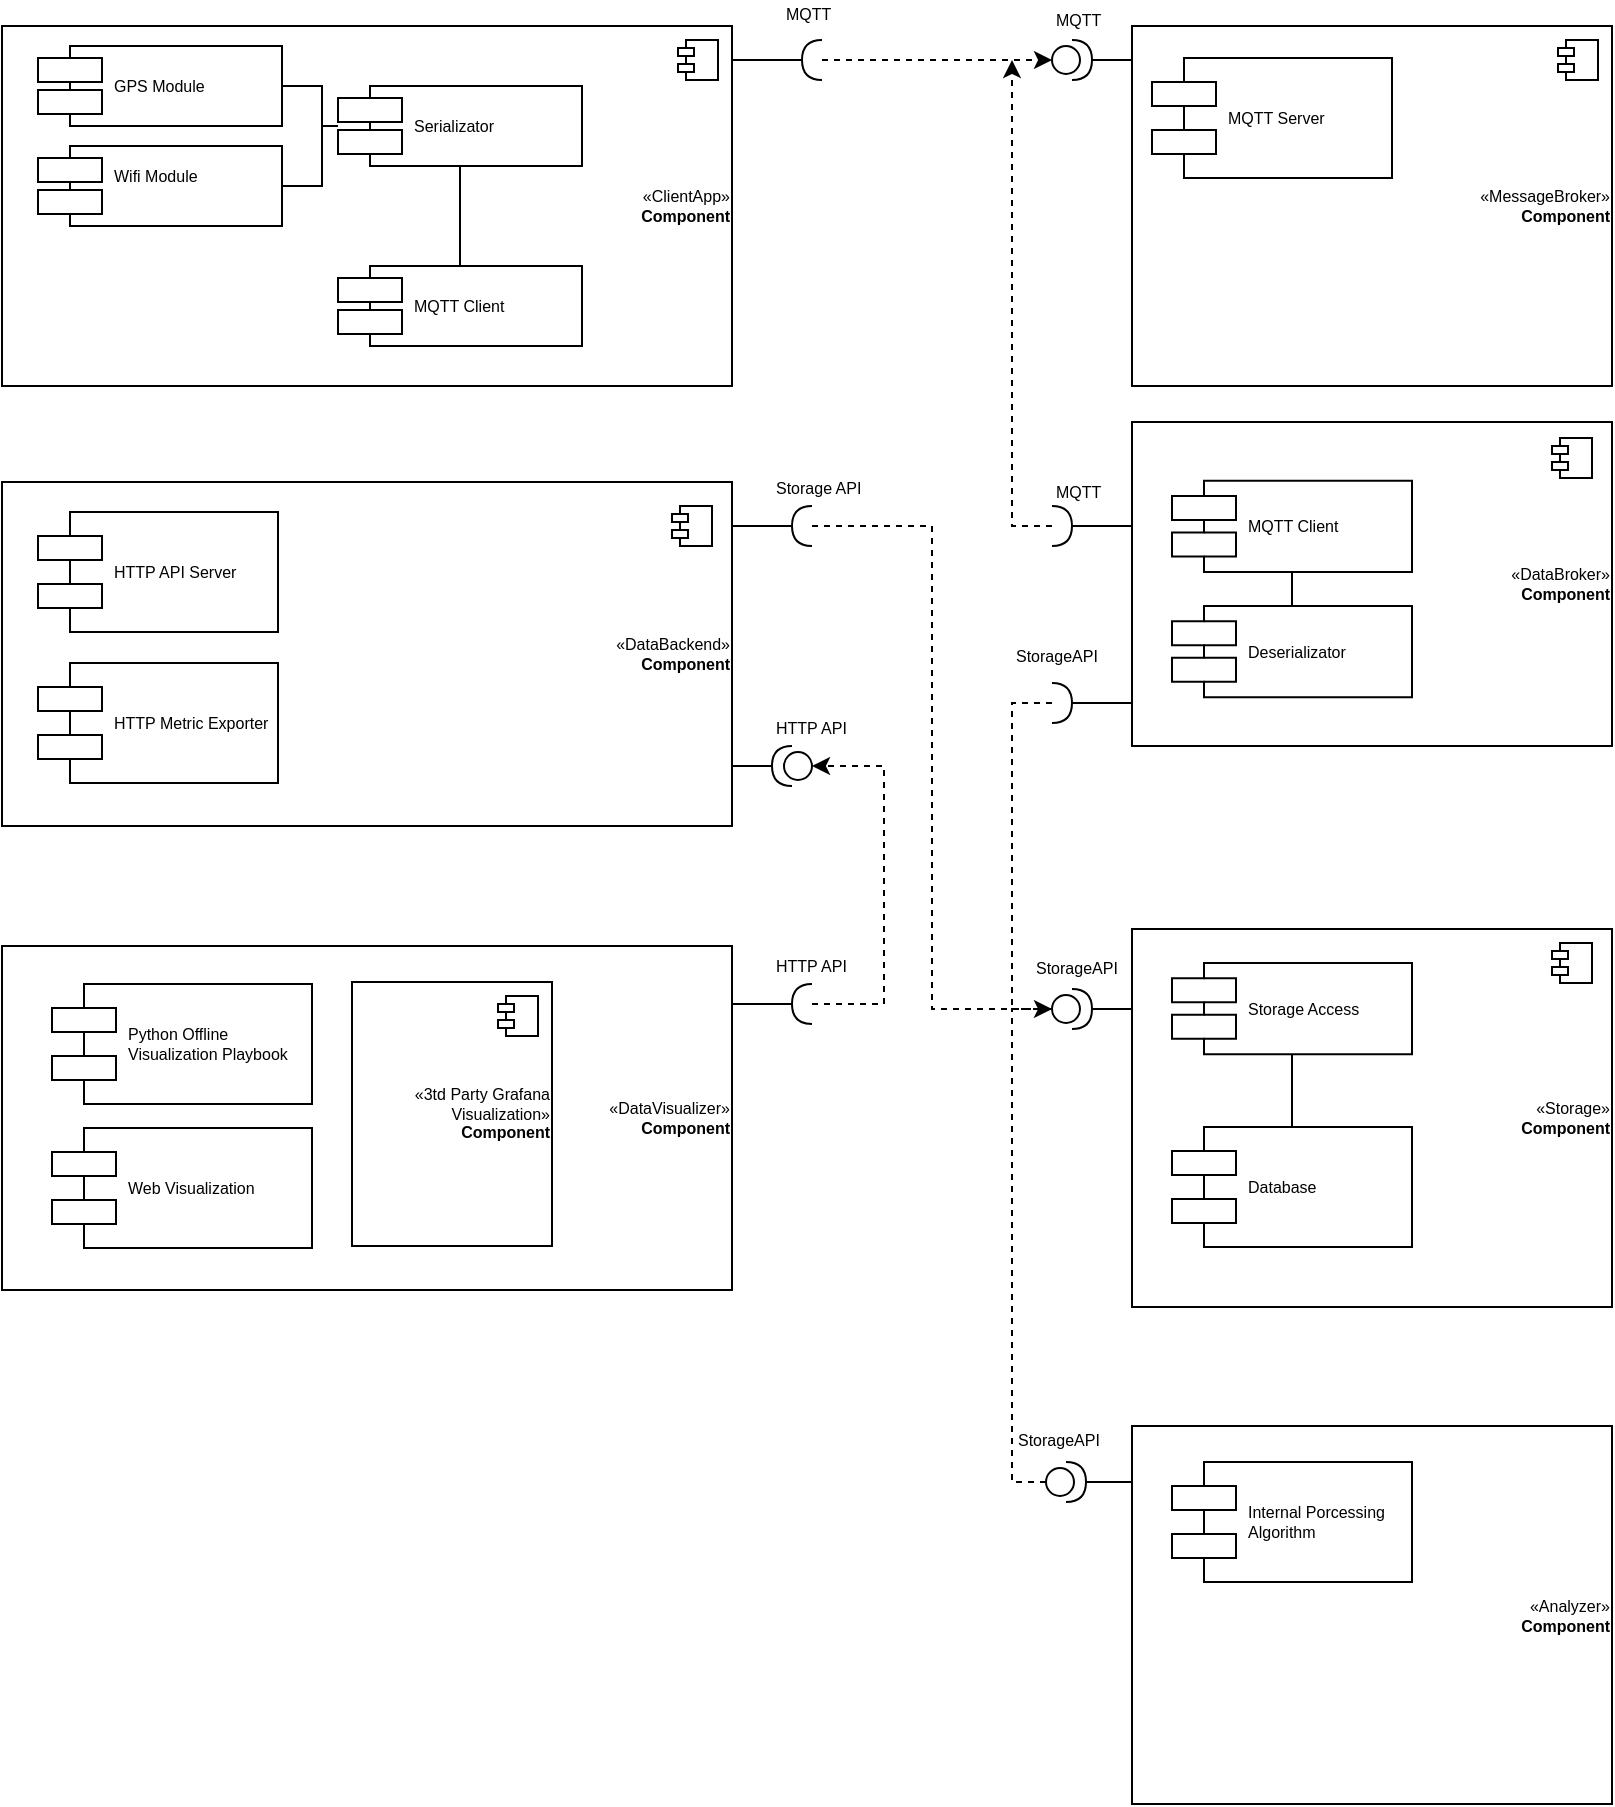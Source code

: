 <mxfile version="10.8.0" type="device"><diagram name="Component Diagram" id="b5b7bab2-c9e2-2cf4-8b2a-24fd1a2a6d21"><mxGraphModel dx="1385" dy="329" grid="1" gridSize="10" guides="1" tooltips="1" connect="1" arrows="1" fold="1" page="1" pageScale="1" pageWidth="827" pageHeight="1169" background="#ffffff" math="0" shadow="0"><root><mxCell id="0"/><mxCell id="1" parent="0"/><mxCell id="DGhR6vJK3DTK3yI-jcU2-81" value="" style="group" parent="1" vertex="1" connectable="0"><mxGeometry x="-821" y="67" width="430" height="193" as="geometry"/></mxCell><mxCell id="DGhR6vJK3DTK3yI-jcU2-48" value="«ClientApp»&lt;br&gt;&lt;b&gt;Component&lt;/b&gt;" style="html=1;fontSize=8;align=right;" parent="DGhR6vJK3DTK3yI-jcU2-81" vertex="1"><mxGeometry y="13" width="365" height="180" as="geometry"/></mxCell><mxCell id="DGhR6vJK3DTK3yI-jcU2-49" value="" style="shape=component;jettyWidth=8;jettyHeight=4;" parent="DGhR6vJK3DTK3yI-jcU2-48" vertex="1"><mxGeometry x="1" width="20" height="20" relative="1" as="geometry"><mxPoint x="-27" y="7" as="offset"/></mxGeometry></mxCell><mxCell id="DGhR6vJK3DTK3yI-jcU2-61" style="edgeStyle=orthogonalEdgeStyle;rounded=0;orthogonalLoop=1;jettySize=auto;html=1;endArrow=none;endFill=0;fontSize=8;" parent="DGhR6vJK3DTK3yI-jcU2-48" source="DGhR6vJK3DTK3yI-jcU2-56" target="DGhR6vJK3DTK3yI-jcU2-58" edge="1"><mxGeometry relative="1" as="geometry"/></mxCell><mxCell id="DGhR6vJK3DTK3yI-jcU2-56" value="GPS Module" style="shape=component;align=left;spacingLeft=36;fontSize=8;" parent="DGhR6vJK3DTK3yI-jcU2-48" vertex="1"><mxGeometry x="18" y="10" width="122" height="40" as="geometry"/></mxCell><mxCell id="DGhR6vJK3DTK3yI-jcU2-65" style="edgeStyle=orthogonalEdgeStyle;rounded=0;orthogonalLoop=1;jettySize=auto;html=1;endArrow=none;endFill=0;fontSize=8;" parent="DGhR6vJK3DTK3yI-jcU2-48" source="DGhR6vJK3DTK3yI-jcU2-58" target="DGhR6vJK3DTK3yI-jcU2-64" edge="1"><mxGeometry relative="1" as="geometry"/></mxCell><mxCell id="DGhR6vJK3DTK3yI-jcU2-58" value="Serializator" style="shape=component;align=left;spacingLeft=36;fontSize=8;" parent="DGhR6vJK3DTK3yI-jcU2-48" vertex="1"><mxGeometry x="168" y="30" width="122" height="40" as="geometry"/></mxCell><mxCell id="DGhR6vJK3DTK3yI-jcU2-62" style="edgeStyle=orthogonalEdgeStyle;rounded=0;orthogonalLoop=1;jettySize=auto;html=1;endArrow=none;endFill=0;fontSize=8;" parent="DGhR6vJK3DTK3yI-jcU2-48" source="DGhR6vJK3DTK3yI-jcU2-60" target="DGhR6vJK3DTK3yI-jcU2-58" edge="1"><mxGeometry relative="1" as="geometry"/></mxCell><mxCell id="DGhR6vJK3DTK3yI-jcU2-60" value="Wifi Module&#10;" style="shape=component;align=left;spacingLeft=36;fontSize=8;" parent="DGhR6vJK3DTK3yI-jcU2-48" vertex="1"><mxGeometry x="18" y="60" width="122" height="40" as="geometry"/></mxCell><mxCell id="DGhR6vJK3DTK3yI-jcU2-64" value="MQTT Client" style="shape=component;align=left;spacingLeft=36;fontSize=8;" parent="DGhR6vJK3DTK3yI-jcU2-48" vertex="1"><mxGeometry x="168" y="120" width="122" height="40" as="geometry"/></mxCell><mxCell id="DGhR6vJK3DTK3yI-jcU2-78" value="" style="group" parent="DGhR6vJK3DTK3yI-jcU2-81" vertex="1" connectable="0"><mxGeometry x="390" width="40" height="40" as="geometry"/></mxCell><mxCell id="DGhR6vJK3DTK3yI-jcU2-50" value="" style="shape=requiredInterface;html=1;verticalLabelPosition=bottom;fontSize=8;align=right;direction=west;" parent="DGhR6vJK3DTK3yI-jcU2-78" vertex="1"><mxGeometry x="10" y="20" width="10" height="20" as="geometry"/></mxCell><mxCell id="DGhR6vJK3DTK3yI-jcU2-52" value="MQTT" style="text;html=1;resizable=0;points=[];autosize=1;align=left;verticalAlign=top;spacingTop=-4;fontSize=8;" parent="DGhR6vJK3DTK3yI-jcU2-78" vertex="1"><mxGeometry width="40" height="10" as="geometry"/></mxCell><mxCell id="DGhR6vJK3DTK3yI-jcU2-80" style="edgeStyle=orthogonalEdgeStyle;rounded=0;orthogonalLoop=1;jettySize=auto;html=1;entryX=1;entryY=0.5;entryDx=0;entryDy=0;entryPerimeter=0;endArrow=none;endFill=0;fontSize=8;" parent="DGhR6vJK3DTK3yI-jcU2-81" source="DGhR6vJK3DTK3yI-jcU2-48" target="DGhR6vJK3DTK3yI-jcU2-50" edge="1"><mxGeometry relative="1" as="geometry"><Array as="points"><mxPoint x="370" y="30"/><mxPoint x="370" y="30"/></Array></mxGeometry></mxCell><mxCell id="DGhR6vJK3DTK3yI-jcU2-92" value="" style="group" parent="1" vertex="1" connectable="0"><mxGeometry x="-296" y="70" width="280" height="190" as="geometry"/></mxCell><mxCell id="DGhR6vJK3DTK3yI-jcU2-82" value="«MessageBroker»&lt;br&gt;&lt;b&gt;Component&lt;/b&gt;" style="html=1;fontSize=8;align=right;" parent="DGhR6vJK3DTK3yI-jcU2-92" vertex="1"><mxGeometry x="40" y="10" width="240" height="180" as="geometry"/></mxCell><mxCell id="DGhR6vJK3DTK3yI-jcU2-83" value="" style="shape=component;jettyWidth=8;jettyHeight=4;" parent="DGhR6vJK3DTK3yI-jcU2-82" vertex="1"><mxGeometry x="1" width="20" height="20" relative="1" as="geometry"><mxPoint x="-27" y="7" as="offset"/></mxGeometry></mxCell><mxCell id="DGhR6vJK3DTK3yI-jcU2-87" value="MQTT Server" style="shape=component;align=left;spacingLeft=36;fontSize=8;" parent="DGhR6vJK3DTK3yI-jcU2-82" vertex="1"><mxGeometry x="10" y="16" width="120" height="60" as="geometry"/></mxCell><mxCell id="DGhR6vJK3DTK3yI-jcU2-84" value="" style="shape=providedRequiredInterface;html=1;verticalLabelPosition=bottom;fontSize=8;align=right;" parent="DGhR6vJK3DTK3yI-jcU2-92" vertex="1"><mxGeometry y="17" width="20" height="20" as="geometry"/></mxCell><mxCell id="DGhR6vJK3DTK3yI-jcU2-91" style="edgeStyle=orthogonalEdgeStyle;rounded=0;orthogonalLoop=1;jettySize=auto;html=1;endArrow=none;endFill=0;fontSize=8;" parent="DGhR6vJK3DTK3yI-jcU2-92" source="DGhR6vJK3DTK3yI-jcU2-82" target="DGhR6vJK3DTK3yI-jcU2-84" edge="1"><mxGeometry relative="1" as="geometry"><Array as="points"><mxPoint x="30" y="27"/><mxPoint x="30" y="27"/></Array></mxGeometry></mxCell><mxCell id="DGhR6vJK3DTK3yI-jcU2-88" value="MQTT" style="text;html=1;resizable=0;points=[];autosize=1;align=left;verticalAlign=top;spacingTop=-4;fontSize=8;" parent="DGhR6vJK3DTK3yI-jcU2-92" vertex="1"><mxGeometry width="40" height="10" as="geometry"/></mxCell><mxCell id="DGhR6vJK3DTK3yI-jcU2-116" style="edgeStyle=orthogonalEdgeStyle;rounded=0;orthogonalLoop=1;jettySize=auto;html=1;entryX=1;entryY=0.5;entryDx=0;entryDy=0;entryPerimeter=0;endArrow=none;endFill=0;fontSize=8;" parent="1" source="DGhR6vJK3DTK3yI-jcU2-112" target="DGhR6vJK3DTK3yI-jcU2-115" edge="1"><mxGeometry relative="1" as="geometry"><Array as="points"><mxPoint x="-266" y="571.5"/><mxPoint x="-266" y="571.5"/></Array></mxGeometry></mxCell><mxCell id="DGhR6vJK3DTK3yI-jcU2-112" value="«Storage»&lt;br&gt;&lt;b&gt;Component&lt;/b&gt;" style="html=1;fontSize=8;align=right;" parent="1" vertex="1"><mxGeometry x="-256" y="531.5" width="240" height="189" as="geometry"/></mxCell><mxCell id="DGhR6vJK3DTK3yI-jcU2-119" value="" style="group" parent="1" vertex="1" connectable="0"><mxGeometry x="-306" y="543.5" width="60" height="38" as="geometry"/></mxCell><mxCell id="DGhR6vJK3DTK3yI-jcU2-115" value="" style="shape=providedRequiredInterface;html=1;verticalLabelPosition=bottom;fontSize=8;align=right;" parent="DGhR6vJK3DTK3yI-jcU2-119" vertex="1"><mxGeometry x="10" y="18" width="20" height="20" as="geometry"/></mxCell><mxCell id="DGhR6vJK3DTK3yI-jcU2-117" value="StorageAPI" style="text;html=1;resizable=0;points=[];autosize=1;align=left;verticalAlign=top;spacingTop=-4;fontSize=8;" parent="DGhR6vJK3DTK3yI-jcU2-119" vertex="1"><mxGeometry width="60" height="10" as="geometry"/></mxCell><mxCell id="DGhR6vJK3DTK3yI-jcU2-94" value="" style="shape=component;jettyWidth=8;jettyHeight=4;" parent="1" vertex="1"><mxGeometry x="1" width="20" height="20" relative="1" as="geometry"><mxPoint x="-46" y="538.5" as="offset"/></mxGeometry></mxCell><mxCell id="DGhR6vJK3DTK3yI-jcU2-135" style="edgeStyle=orthogonalEdgeStyle;rounded=0;orthogonalLoop=1;jettySize=auto;html=1;entryX=1;entryY=0.5;entryDx=0;entryDy=0;entryPerimeter=0;endArrow=none;endFill=0;fontSize=8;" parent="1" source="DGhR6vJK3DTK3yI-jcU2-126" target="DGhR6vJK3DTK3yI-jcU2-133" edge="1"><mxGeometry relative="1" as="geometry"><Array as="points"><mxPoint x="-446" y="330"/><mxPoint x="-446" y="330"/></Array></mxGeometry></mxCell><mxCell id="DGhR6vJK3DTK3yI-jcU2-136" style="edgeStyle=orthogonalEdgeStyle;rounded=0;orthogonalLoop=1;jettySize=auto;html=1;entryX=1;entryY=0.5;entryDx=0;entryDy=0;entryPerimeter=0;endArrow=none;endFill=0;fontSize=8;" parent="1" source="DGhR6vJK3DTK3yI-jcU2-126" target="DGhR6vJK3DTK3yI-jcU2-134" edge="1"><mxGeometry relative="1" as="geometry"><Array as="points"><mxPoint x="-446" y="450"/><mxPoint x="-446" y="450"/></Array></mxGeometry></mxCell><mxCell id="DGhR6vJK3DTK3yI-jcU2-126" value="«DataBackend»&lt;br&gt;&lt;b&gt;Component&lt;/b&gt;" style="html=1;fontSize=8;align=right;" parent="1" vertex="1"><mxGeometry x="-821" y="308" width="365" height="172" as="geometry"/></mxCell><mxCell id="DGhR6vJK3DTK3yI-jcU2-113" value="" style="shape=component;jettyWidth=8;jettyHeight=4;" parent="1" vertex="1"><mxGeometry x="1" width="20" height="20" relative="1" as="geometry"><mxPoint x="-486" y="320" as="offset"/></mxGeometry></mxCell><mxCell id="DGhR6vJK3DTK3yI-jcU2-114" value="Database" style="shape=component;align=left;spacingLeft=36;fontSize=8;" parent="1" vertex="1"><mxGeometry x="-236" y="630.5" width="120" height="60" as="geometry"/></mxCell><mxCell id="DGhR6vJK3DTK3yI-jcU2-129" style="edgeStyle=orthogonalEdgeStyle;rounded=0;orthogonalLoop=1;jettySize=auto;html=1;endArrow=none;endFill=0;fontSize=8;" parent="1" source="DGhR6vJK3DTK3yI-jcU2-128" target="DGhR6vJK3DTK3yI-jcU2-114" edge="1"><mxGeometry relative="1" as="geometry"/></mxCell><mxCell id="DGhR6vJK3DTK3yI-jcU2-128" value="Storage Access" style="shape=component;align=left;spacingLeft=36;fontSize=8;" parent="1" vertex="1"><mxGeometry x="-236" y="548.447" width="120" height="45.646" as="geometry"/></mxCell><mxCell id="DGhR6vJK3DTK3yI-jcU2-93" value="«&lt;span&gt;DataBroker&lt;/span&gt;&lt;span&gt;»&lt;/span&gt;&lt;br&gt;&lt;b&gt;Component&lt;/b&gt;" style="html=1;fontSize=8;align=right;" parent="1" vertex="1"><mxGeometry x="-256" y="278" width="240" height="162" as="geometry"/></mxCell><mxCell id="DGhR6vJK3DTK3yI-jcU2-155" style="edgeStyle=orthogonalEdgeStyle;rounded=0;orthogonalLoop=1;jettySize=auto;html=1;dashed=1;endArrow=classic;endFill=1;fontSize=8;" parent="1" source="DGhR6vJK3DTK3yI-jcU2-95" edge="1"><mxGeometry relative="1" as="geometry"><mxPoint x="-316" y="97" as="targetPoint"/><Array as="points"><mxPoint x="-316" y="330"/><mxPoint x="-316" y="97"/></Array></mxGeometry></mxCell><mxCell id="DGhR6vJK3DTK3yI-jcU2-95" value="" style="shape=requiredInterface;html=1;verticalLabelPosition=bottom;fontSize=8;align=right;" parent="1" vertex="1"><mxGeometry x="-296" y="320" width="10" height="20" as="geometry"/></mxCell><mxCell id="DGhR6vJK3DTK3yI-jcU2-97" style="edgeStyle=orthogonalEdgeStyle;rounded=0;orthogonalLoop=1;jettySize=auto;html=1;entryX=1;entryY=0.5;entryDx=0;entryDy=0;entryPerimeter=0;endArrow=none;endFill=0;fontSize=8;" parent="1" source="DGhR6vJK3DTK3yI-jcU2-93" target="DGhR6vJK3DTK3yI-jcU2-95" edge="1"><mxGeometry relative="1" as="geometry"><Array as="points"><mxPoint x="-266" y="330"/><mxPoint x="-266" y="330"/></Array></mxGeometry></mxCell><mxCell id="DGhR6vJK3DTK3yI-jcU2-99" value="MQTT" style="text;html=1;resizable=0;points=[];autosize=1;align=left;verticalAlign=top;spacingTop=-4;fontSize=8;" parent="1" vertex="1"><mxGeometry x="-296" y="306" width="40" height="10" as="geometry"/></mxCell><mxCell id="DGhR6vJK3DTK3yI-jcU2-101" value="StorageAPI" style="text;html=1;resizable=0;points=[];autosize=1;align=left;verticalAlign=top;spacingTop=-4;fontSize=8;" parent="1" vertex="1"><mxGeometry x="-316" y="388" width="60" height="10" as="geometry"/></mxCell><mxCell id="DGhR6vJK3DTK3yI-jcU2-156" style="edgeStyle=orthogonalEdgeStyle;rounded=0;orthogonalLoop=1;jettySize=auto;html=1;dashed=1;endArrow=none;endFill=0;fontSize=8;" parent="1" source="DGhR6vJK3DTK3yI-jcU2-104" edge="1"><mxGeometry relative="1" as="geometry"><mxPoint x="-316" y="571" as="targetPoint"/><Array as="points"><mxPoint x="-316" y="419"/><mxPoint x="-316" y="571"/></Array></mxGeometry></mxCell><mxCell id="DGhR6vJK3DTK3yI-jcU2-104" value="" style="shape=requiredInterface;html=1;verticalLabelPosition=bottom;fontSize=8;align=right;" parent="1" vertex="1"><mxGeometry x="-296" y="408.5" width="10" height="20" as="geometry"/></mxCell><mxCell id="DGhR6vJK3DTK3yI-jcU2-98" style="edgeStyle=orthogonalEdgeStyle;rounded=0;orthogonalLoop=1;jettySize=auto;html=1;entryX=1;entryY=0.5;entryDx=0;entryDy=0;entryPerimeter=0;endArrow=none;endFill=0;fontSize=8;" parent="1" source="DGhR6vJK3DTK3yI-jcU2-93" target="DGhR6vJK3DTK3yI-jcU2-104" edge="1"><mxGeometry relative="1" as="geometry"><mxPoint x="-276" y="389" as="targetPoint"/><Array as="points"><mxPoint x="-286" y="419"/></Array></mxGeometry></mxCell><mxCell id="DGhR6vJK3DTK3yI-jcU2-139" style="edgeStyle=orthogonalEdgeStyle;rounded=0;orthogonalLoop=1;jettySize=auto;html=1;entryX=0.5;entryY=0;entryDx=0;entryDy=0;endArrow=none;endFill=0;fontSize=8;" parent="1" source="DGhR6vJK3DTK3yI-jcU2-102" target="DGhR6vJK3DTK3yI-jcU2-103" edge="1"><mxGeometry relative="1" as="geometry"/></mxCell><mxCell id="DGhR6vJK3DTK3yI-jcU2-102" value="MQTT Client" style="shape=component;align=left;spacingLeft=36;fontSize=8;" parent="1" vertex="1"><mxGeometry x="-236" y="307.347" width="120" height="45.646" as="geometry"/></mxCell><mxCell id="DGhR6vJK3DTK3yI-jcU2-103" value="Deserializator" style="shape=component;align=left;spacingLeft=36;fontSize=8;" parent="1" vertex="1"><mxGeometry x="-236" y="369.947" width="120" height="45.646" as="geometry"/></mxCell><mxCell id="DGhR6vJK3DTK3yI-jcU2-127" value="" style="shape=component;jettyWidth=8;jettyHeight=4;" parent="1" vertex="1"><mxGeometry x="1" width="20" height="20" relative="1" as="geometry"><mxPoint x="-46" y="286" as="offset"/></mxGeometry></mxCell><mxCell id="DGhR6vJK3DTK3yI-jcU2-131" value="HTTP API Server" style="shape=component;align=left;spacingLeft=36;fontSize=8;" parent="1" vertex="1"><mxGeometry x="-803" y="323" width="120" height="60" as="geometry"/></mxCell><mxCell id="DGhR6vJK3DTK3yI-jcU2-132" value="HTTP Metric Exporter" style="shape=component;align=left;spacingLeft=36;fontSize=8;" parent="1" vertex="1"><mxGeometry x="-803" y="398.5" width="120" height="60" as="geometry"/></mxCell><mxCell id="DGhR6vJK3DTK3yI-jcU2-157" style="edgeStyle=orthogonalEdgeStyle;rounded=0;orthogonalLoop=1;jettySize=auto;html=1;entryX=0;entryY=0.5;entryDx=0;entryDy=0;entryPerimeter=0;dashed=1;endArrow=classic;endFill=1;fontSize=8;" parent="1" source="DGhR6vJK3DTK3yI-jcU2-133" target="DGhR6vJK3DTK3yI-jcU2-115" edge="1"><mxGeometry relative="1" as="geometry"/></mxCell><mxCell id="DGhR6vJK3DTK3yI-jcU2-133" value="" style="shape=requiredInterface;html=1;verticalLabelPosition=bottom;fontSize=8;align=right;direction=west;" parent="1" vertex="1"><mxGeometry x="-426" y="320" width="10" height="20" as="geometry"/></mxCell><mxCell id="DGhR6vJK3DTK3yI-jcU2-134" value="" style="shape=providedRequiredInterface;html=1;verticalLabelPosition=bottom;fontSize=8;align=right;direction=west;" parent="1" vertex="1"><mxGeometry x="-436" y="440" width="20" height="20" as="geometry"/></mxCell><mxCell id="DGhR6vJK3DTK3yI-jcU2-148" style="edgeStyle=orthogonalEdgeStyle;rounded=0;orthogonalLoop=1;jettySize=auto;html=1;entryX=1;entryY=0.5;entryDx=0;entryDy=0;entryPerimeter=0;endArrow=none;endFill=0;fontSize=8;" parent="1" source="DGhR6vJK3DTK3yI-jcU2-141" target="DGhR6vJK3DTK3yI-jcU2-146" edge="1"><mxGeometry relative="1" as="geometry"><Array as="points"><mxPoint x="-446" y="569"/><mxPoint x="-446" y="569"/></Array></mxGeometry></mxCell><mxCell id="DGhR6vJK3DTK3yI-jcU2-141" value="«DataVisualizer»&lt;br&gt;&lt;b&gt;Component&lt;/b&gt;" style="html=1;fontSize=8;align=right;" parent="1" vertex="1"><mxGeometry x="-821" y="540" width="365" height="172" as="geometry"/></mxCell><mxCell id="DGhR6vJK3DTK3yI-jcU2-142" value="HTTP API" style="text;html=1;resizable=0;points=[];autosize=1;align=left;verticalAlign=top;spacingTop=-4;fontSize=8;" parent="1" vertex="1"><mxGeometry x="-436" y="423.5" width="50" height="10" as="geometry"/></mxCell><mxCell id="DGhR6vJK3DTK3yI-jcU2-145" value="Storage API" style="text;html=1;resizable=0;points=[];autosize=1;align=left;verticalAlign=top;spacingTop=-4;fontSize=8;" parent="1" vertex="1"><mxGeometry x="-436" y="304" width="60" height="10" as="geometry"/></mxCell><mxCell id="DGhR6vJK3DTK3yI-jcU2-158" style="edgeStyle=orthogonalEdgeStyle;rounded=0;orthogonalLoop=1;jettySize=auto;html=1;entryX=0;entryY=0.5;entryDx=0;entryDy=0;entryPerimeter=0;dashed=1;endArrow=classic;endFill=1;fontSize=8;" parent="1" source="DGhR6vJK3DTK3yI-jcU2-146" target="DGhR6vJK3DTK3yI-jcU2-134" edge="1"><mxGeometry relative="1" as="geometry"><Array as="points"><mxPoint x="-380" y="569"/><mxPoint x="-380" y="450"/></Array></mxGeometry></mxCell><mxCell id="DGhR6vJK3DTK3yI-jcU2-146" value="" style="shape=requiredInterface;html=1;verticalLabelPosition=bottom;fontSize=8;align=right;direction=west;" parent="1" vertex="1"><mxGeometry x="-426" y="559" width="10" height="20" as="geometry"/></mxCell><mxCell id="DGhR6vJK3DTK3yI-jcU2-147" value="HTTP API" style="text;html=1;resizable=0;points=[];autosize=1;align=left;verticalAlign=top;spacingTop=-4;fontSize=8;" parent="1" vertex="1"><mxGeometry x="-436" y="543" width="50" height="10" as="geometry"/></mxCell><mxCell id="DGhR6vJK3DTK3yI-jcU2-149" value="Python Offline&#10;Visualization Playbook" style="shape=component;align=left;spacingLeft=36;fontSize=8;" parent="1" vertex="1"><mxGeometry x="-796" y="559" width="130" height="60" as="geometry"/></mxCell><mxCell id="DGhR6vJK3DTK3yI-jcU2-150" value="Web Visualization" style="shape=component;align=left;spacingLeft=36;fontSize=8;" parent="1" vertex="1"><mxGeometry x="-796" y="631" width="130" height="60" as="geometry"/></mxCell><mxCell id="DGhR6vJK3DTK3yI-jcU2-152" value="«3td Party Grafana&lt;br&gt;Visualization»&lt;br&gt;&lt;b&gt;Component&lt;/b&gt;" style="html=1;fontSize=8;align=right;" parent="1" vertex="1"><mxGeometry x="-646" y="558" width="100" height="132" as="geometry"/></mxCell><mxCell id="DGhR6vJK3DTK3yI-jcU2-153" value="" style="shape=component;jettyWidth=8;jettyHeight=4;" parent="DGhR6vJK3DTK3yI-jcU2-152" vertex="1"><mxGeometry x="1" width="20" height="20" relative="1" as="geometry"><mxPoint x="-27" y="7" as="offset"/></mxGeometry></mxCell><mxCell id="DGhR6vJK3DTK3yI-jcU2-154" style="edgeStyle=orthogonalEdgeStyle;rounded=0;orthogonalLoop=1;jettySize=auto;html=1;endArrow=classic;endFill=1;fontSize=8;dashed=1;" parent="1" source="DGhR6vJK3DTK3yI-jcU2-50" target="DGhR6vJK3DTK3yI-jcU2-84" edge="1"><mxGeometry relative="1" as="geometry"/></mxCell><mxCell id="XfiZYL4Jb4IuaictKz71-6" style="edgeStyle=orthogonalEdgeStyle;rounded=0;orthogonalLoop=1;jettySize=auto;html=1;startArrow=none;startFill=0;endArrow=none;endFill=0;" parent="1" source="XfiZYL4Jb4IuaictKz71-1" target="XfiZYL4Jb4IuaictKz71-4" edge="1"><mxGeometry relative="1" as="geometry"><Array as="points"><mxPoint x="-270" y="808"/><mxPoint x="-270" y="808"/></Array></mxGeometry></mxCell><mxCell id="XfiZYL4Jb4IuaictKz71-1" value="«Analyzer»&lt;br&gt;&lt;b&gt;Component&lt;/b&gt;" style="html=1;fontSize=8;align=right;" parent="1" vertex="1"><mxGeometry x="-256" y="780" width="240" height="189" as="geometry"/></mxCell><mxCell id="XfiZYL4Jb4IuaictKz71-3" value="" style="group" parent="1" vertex="1" connectable="0"><mxGeometry x="-315" y="780" width="60" height="38" as="geometry"/></mxCell><mxCell id="XfiZYL4Jb4IuaictKz71-4" value="" style="shape=providedRequiredInterface;html=1;verticalLabelPosition=bottom;fontSize=8;align=right;" parent="XfiZYL4Jb4IuaictKz71-3" vertex="1"><mxGeometry x="16" y="18" width="20" height="20" as="geometry"/></mxCell><mxCell id="XfiZYL4Jb4IuaictKz71-5" value="StorageAPI" style="text;html=1;resizable=0;points=[];autosize=1;align=left;verticalAlign=top;spacingTop=-4;fontSize=8;" parent="XfiZYL4Jb4IuaictKz71-3" vertex="1"><mxGeometry width="60" height="10" as="geometry"/></mxCell><mxCell id="XfiZYL4Jb4IuaictKz71-7" style="edgeStyle=orthogonalEdgeStyle;rounded=0;orthogonalLoop=1;jettySize=auto;html=1;entryX=0;entryY=0.5;entryDx=0;entryDy=0;entryPerimeter=0;startArrow=none;startFill=0;endArrow=none;endFill=0;dashed=1;" parent="1" source="XfiZYL4Jb4IuaictKz71-4" target="DGhR6vJK3DTK3yI-jcU2-115" edge="1"><mxGeometry relative="1" as="geometry"><Array as="points"><mxPoint x="-316" y="808"/><mxPoint x="-316" y="572"/></Array></mxGeometry></mxCell><mxCell id="XfiZYL4Jb4IuaictKz71-8" value="Internal Porcessing &#10;Algorithm" style="shape=component;align=left;spacingLeft=36;fontSize=8;" parent="1" vertex="1"><mxGeometry x="-236" y="798" width="120" height="60" as="geometry"/></mxCell></root></mxGraphModel></diagram></mxfile>